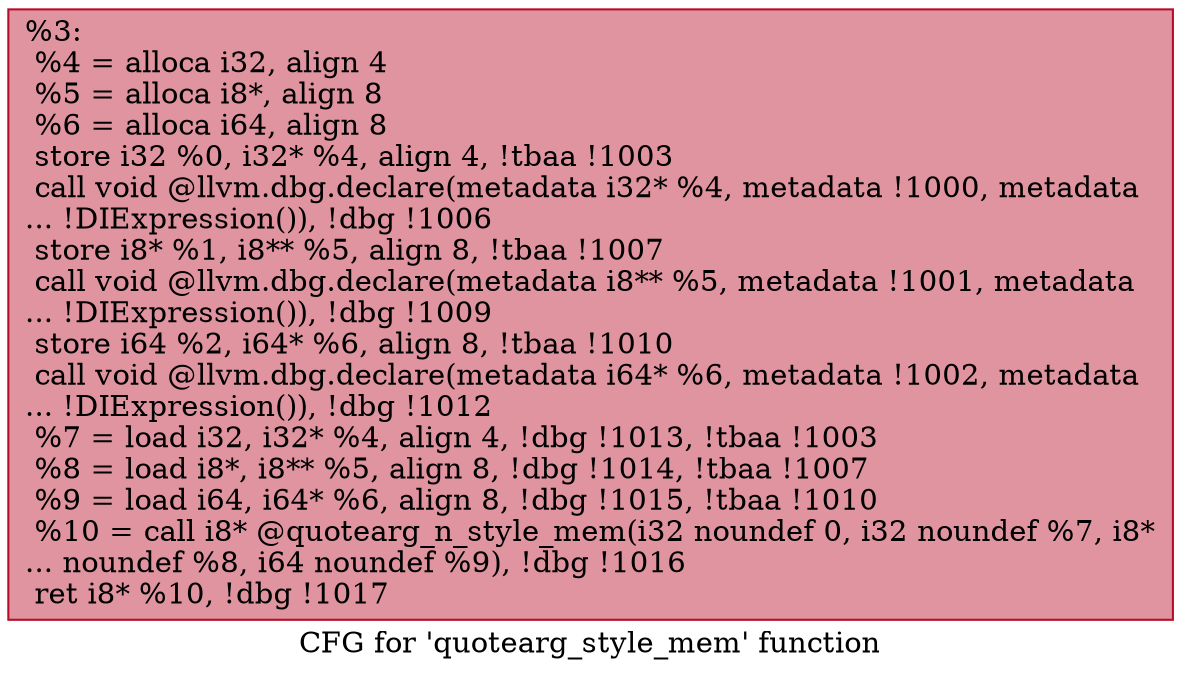 digraph "CFG for 'quotearg_style_mem' function" {
	label="CFG for 'quotearg_style_mem' function";

	Node0x2301a70 [shape=record,color="#b70d28ff", style=filled, fillcolor="#b70d2870",label="{%3:\l  %4 = alloca i32, align 4\l  %5 = alloca i8*, align 8\l  %6 = alloca i64, align 8\l  store i32 %0, i32* %4, align 4, !tbaa !1003\l  call void @llvm.dbg.declare(metadata i32* %4, metadata !1000, metadata\l... !DIExpression()), !dbg !1006\l  store i8* %1, i8** %5, align 8, !tbaa !1007\l  call void @llvm.dbg.declare(metadata i8** %5, metadata !1001, metadata\l... !DIExpression()), !dbg !1009\l  store i64 %2, i64* %6, align 8, !tbaa !1010\l  call void @llvm.dbg.declare(metadata i64* %6, metadata !1002, metadata\l... !DIExpression()), !dbg !1012\l  %7 = load i32, i32* %4, align 4, !dbg !1013, !tbaa !1003\l  %8 = load i8*, i8** %5, align 8, !dbg !1014, !tbaa !1007\l  %9 = load i64, i64* %6, align 8, !dbg !1015, !tbaa !1010\l  %10 = call i8* @quotearg_n_style_mem(i32 noundef 0, i32 noundef %7, i8*\l... noundef %8, i64 noundef %9), !dbg !1016\l  ret i8* %10, !dbg !1017\l}"];
}

